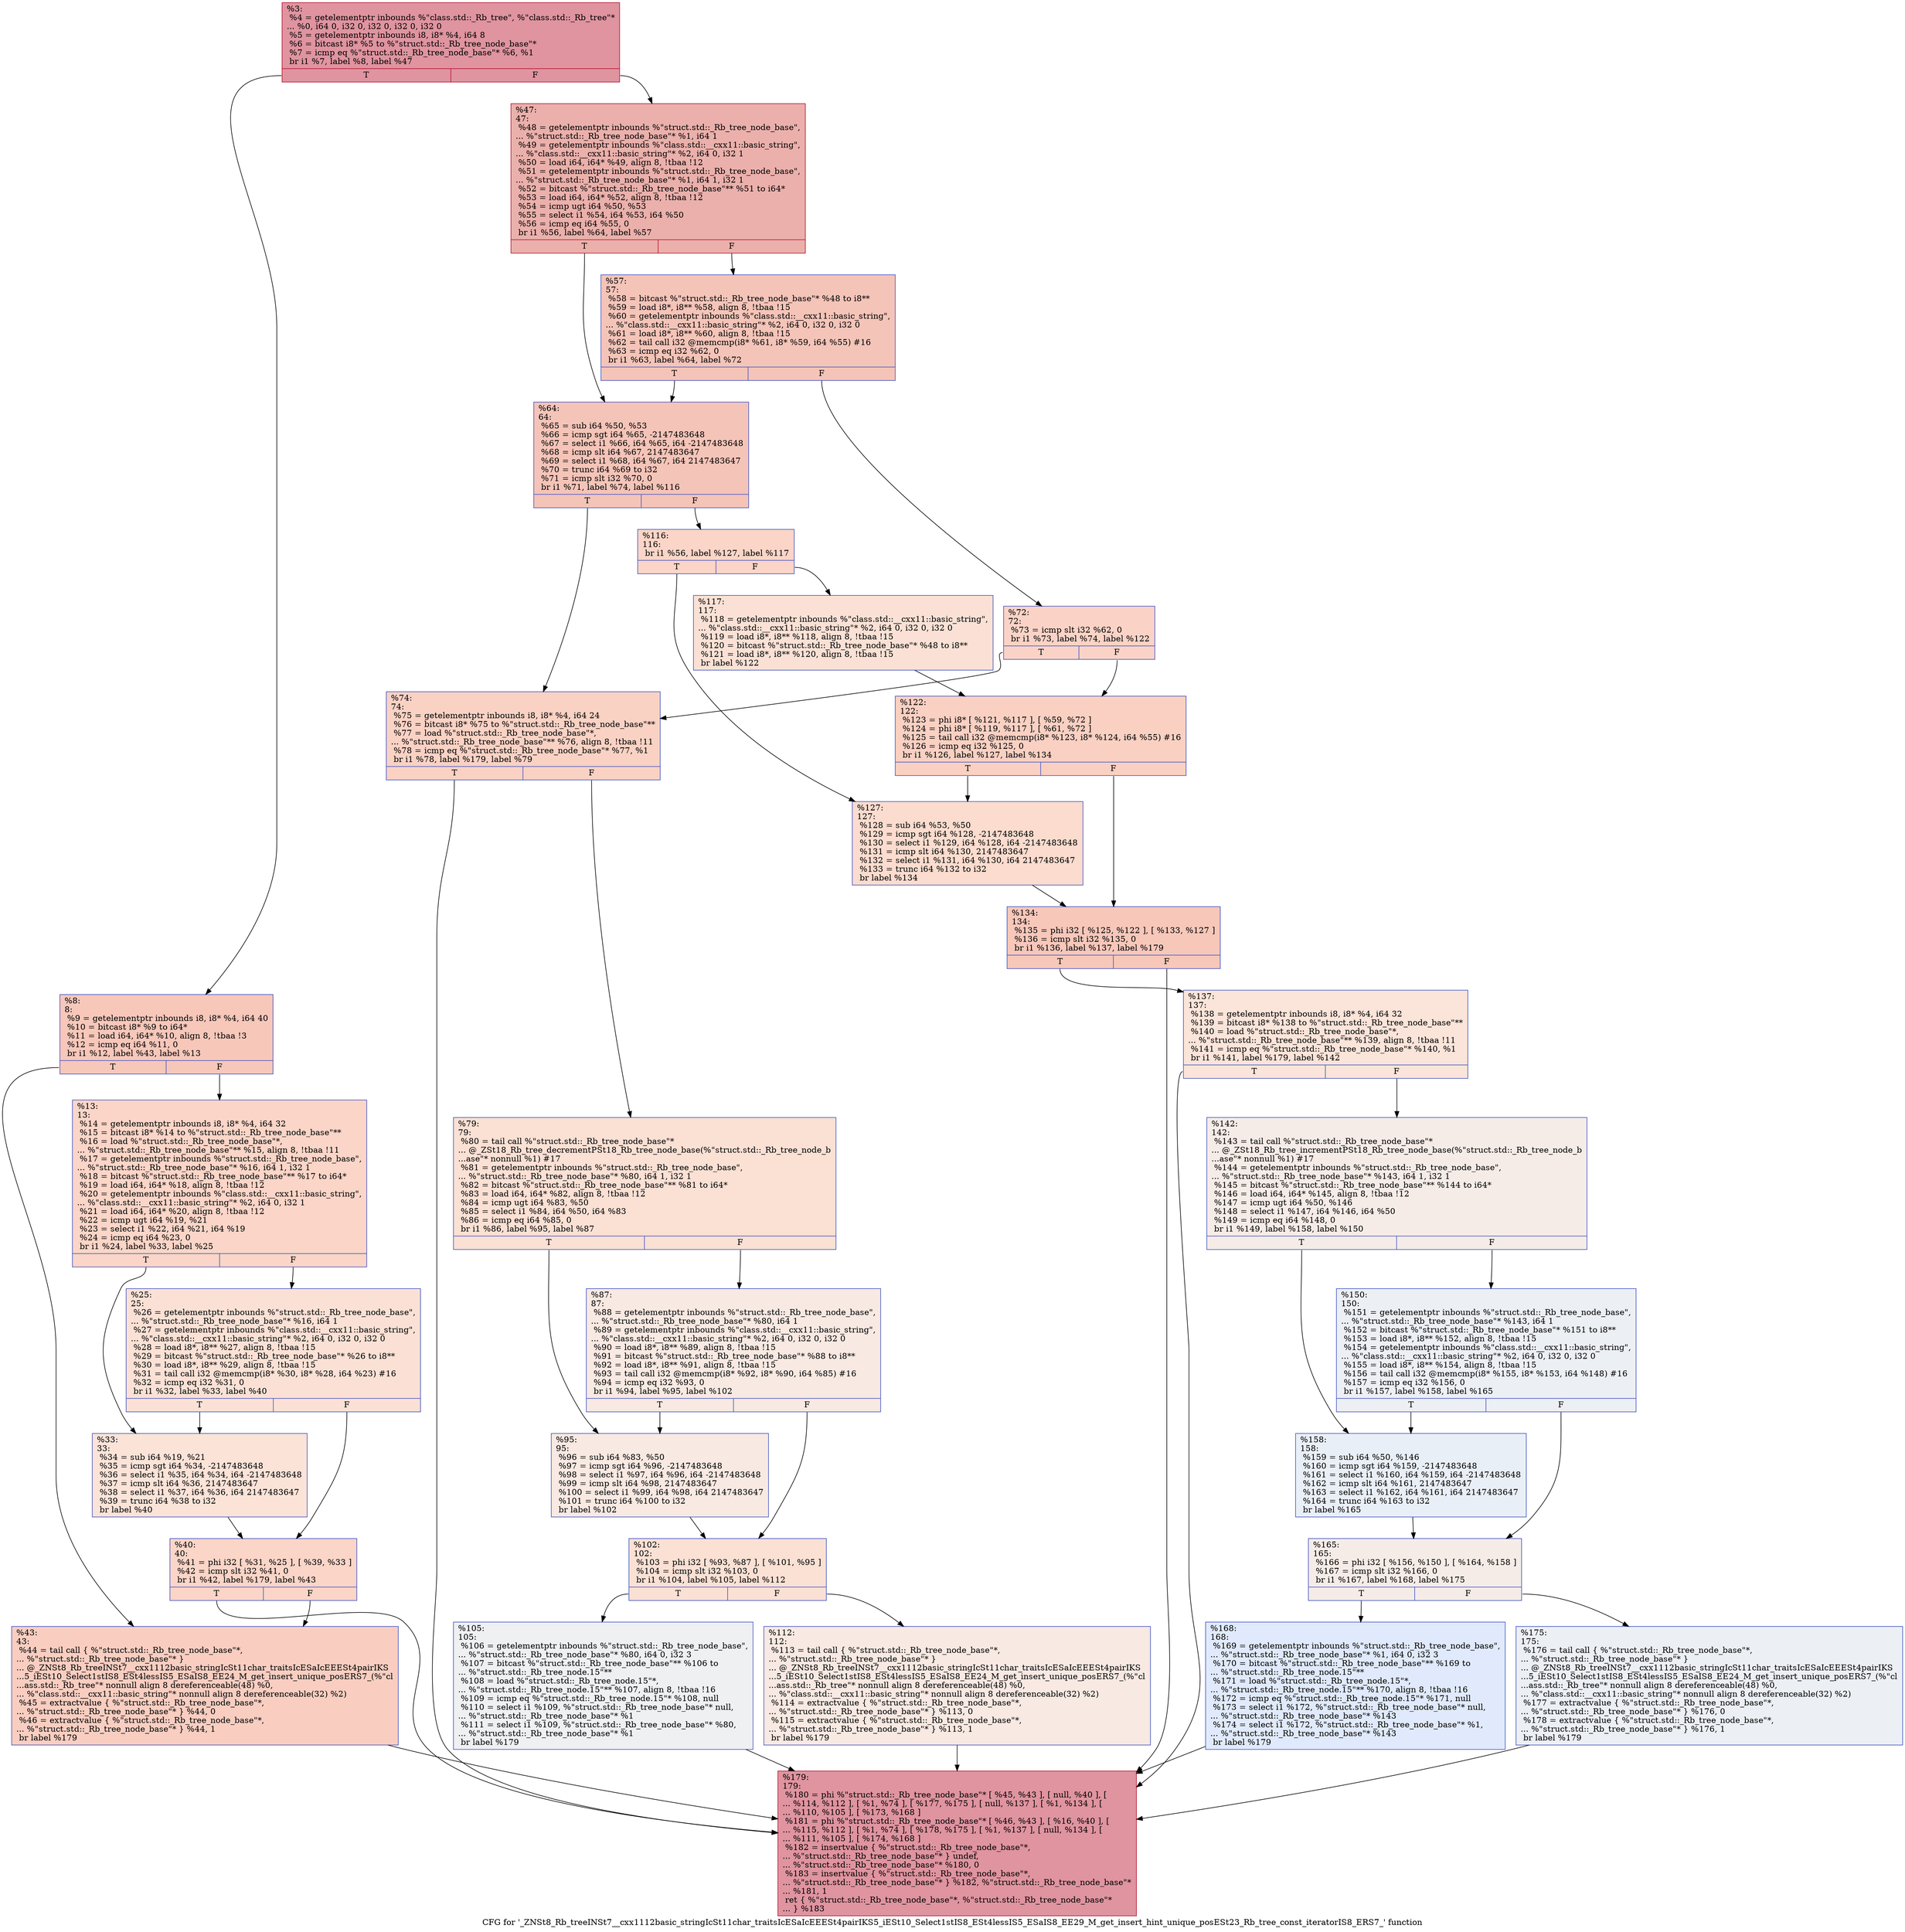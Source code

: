 digraph "CFG for '_ZNSt8_Rb_treeINSt7__cxx1112basic_stringIcSt11char_traitsIcESaIcEEESt4pairIKS5_iESt10_Select1stIS8_ESt4lessIS5_ESaIS8_EE29_M_get_insert_hint_unique_posESt23_Rb_tree_const_iteratorIS8_ERS7_' function" {
	label="CFG for '_ZNSt8_Rb_treeINSt7__cxx1112basic_stringIcSt11char_traitsIcESaIcEEESt4pairIKS5_iESt10_Select1stIS8_ESt4lessIS5_ESaIS8_EE29_M_get_insert_hint_unique_posESt23_Rb_tree_const_iteratorIS8_ERS7_' function";

	Node0x562ddb456730 [shape=record,color="#b70d28ff", style=filled, fillcolor="#b70d2870",label="{%3:\l  %4 = getelementptr inbounds %\"class.std::_Rb_tree\", %\"class.std::_Rb_tree\"*\l... %0, i64 0, i32 0, i32 0, i32 0, i32 0\l  %5 = getelementptr inbounds i8, i8* %4, i64 8\l  %6 = bitcast i8* %5 to %\"struct.std::_Rb_tree_node_base\"*\l  %7 = icmp eq %\"struct.std::_Rb_tree_node_base\"* %6, %1\l  br i1 %7, label %8, label %47\l|{<s0>T|<s1>F}}"];
	Node0x562ddb456730:s0 -> Node0x562ddb456a00;
	Node0x562ddb456730:s1 -> Node0x562ddb456a50;
	Node0x562ddb456a00 [shape=record,color="#3d50c3ff", style=filled, fillcolor="#ec7f6370",label="{%8:\l8:                                                \l  %9 = getelementptr inbounds i8, i8* %4, i64 40\l  %10 = bitcast i8* %9 to i64*\l  %11 = load i64, i64* %10, align 8, !tbaa !3\l  %12 = icmp eq i64 %11, 0\l  br i1 %12, label %43, label %13\l|{<s0>T|<s1>F}}"];
	Node0x562ddb456a00:s0 -> Node0x562ddb4568a0;
	Node0x562ddb456a00:s1 -> Node0x562ddb456d40;
	Node0x562ddb456d40 [shape=record,color="#3d50c3ff", style=filled, fillcolor="#f5a08170",label="{%13:\l13:                                               \l  %14 = getelementptr inbounds i8, i8* %4, i64 32\l  %15 = bitcast i8* %14 to %\"struct.std::_Rb_tree_node_base\"**\l  %16 = load %\"struct.std::_Rb_tree_node_base\"*,\l... %\"struct.std::_Rb_tree_node_base\"** %15, align 8, !tbaa !11\l  %17 = getelementptr inbounds %\"struct.std::_Rb_tree_node_base\",\l... %\"struct.std::_Rb_tree_node_base\"* %16, i64 1, i32 1\l  %18 = bitcast %\"struct.std::_Rb_tree_node_base\"** %17 to i64*\l  %19 = load i64, i64* %18, align 8, !tbaa !12\l  %20 = getelementptr inbounds %\"class.std::__cxx11::basic_string\",\l... %\"class.std::__cxx11::basic_string\"* %2, i64 0, i32 1\l  %21 = load i64, i64* %20, align 8, !tbaa !12\l  %22 = icmp ugt i64 %19, %21\l  %23 = select i1 %22, i64 %21, i64 %19\l  %24 = icmp eq i64 %23, 0\l  br i1 %24, label %33, label %25\l|{<s0>T|<s1>F}}"];
	Node0x562ddb456d40:s0 -> Node0x562ddb4573d0;
	Node0x562ddb456d40:s1 -> Node0x562ddb457420;
	Node0x562ddb457420 [shape=record,color="#3d50c3ff", style=filled, fillcolor="#f7bca170",label="{%25:\l25:                                               \l  %26 = getelementptr inbounds %\"struct.std::_Rb_tree_node_base\",\l... %\"struct.std::_Rb_tree_node_base\"* %16, i64 1\l  %27 = getelementptr inbounds %\"class.std::__cxx11::basic_string\",\l... %\"class.std::__cxx11::basic_string\"* %2, i64 0, i32 0, i32 0\l  %28 = load i8*, i8** %27, align 8, !tbaa !15\l  %29 = bitcast %\"struct.std::_Rb_tree_node_base\"* %26 to i8**\l  %30 = load i8*, i8** %29, align 8, !tbaa !15\l  %31 = tail call i32 @memcmp(i8* %30, i8* %28, i64 %23) #16\l  %32 = icmp eq i32 %31, 0\l  br i1 %32, label %33, label %40\l|{<s0>T|<s1>F}}"];
	Node0x562ddb457420:s0 -> Node0x562ddb4573d0;
	Node0x562ddb457420:s1 -> Node0x562ddb4579d0;
	Node0x562ddb4573d0 [shape=record,color="#3d50c3ff", style=filled, fillcolor="#f6bfa670",label="{%33:\l33:                                               \l  %34 = sub i64 %19, %21\l  %35 = icmp sgt i64 %34, -2147483648\l  %36 = select i1 %35, i64 %34, i64 -2147483648\l  %37 = icmp slt i64 %36, 2147483647\l  %38 = select i1 %37, i64 %36, i64 2147483647\l  %39 = trunc i64 %38 to i32\l  br label %40\l}"];
	Node0x562ddb4573d0 -> Node0x562ddb4579d0;
	Node0x562ddb4579d0 [shape=record,color="#3d50c3ff", style=filled, fillcolor="#f5a08170",label="{%40:\l40:                                               \l  %41 = phi i32 [ %31, %25 ], [ %39, %33 ]\l  %42 = icmp slt i32 %41, 0\l  br i1 %42, label %179, label %43\l|{<s0>T|<s1>F}}"];
	Node0x562ddb4579d0:s0 -> Node0x562ddb457fa0;
	Node0x562ddb4579d0:s1 -> Node0x562ddb4568a0;
	Node0x562ddb4568a0 [shape=record,color="#3d50c3ff", style=filled, fillcolor="#f2907270",label="{%43:\l43:                                               \l  %44 = tail call \{ %\"struct.std::_Rb_tree_node_base\"*,\l... %\"struct.std::_Rb_tree_node_base\"* \}\l... @_ZNSt8_Rb_treeINSt7__cxx1112basic_stringIcSt11char_traitsIcESaIcEEESt4pairIKS\l...5_iESt10_Select1stIS8_ESt4lessIS5_ESaIS8_EE24_M_get_insert_unique_posERS7_(%\"cl\l...ass.std::_Rb_tree\"* nonnull align 8 dereferenceable(48) %0,\l... %\"class.std::__cxx11::basic_string\"* nonnull align 8 dereferenceable(32) %2)\l  %45 = extractvalue \{ %\"struct.std::_Rb_tree_node_base\"*,\l... %\"struct.std::_Rb_tree_node_base\"* \} %44, 0\l  %46 = extractvalue \{ %\"struct.std::_Rb_tree_node_base\"*,\l... %\"struct.std::_Rb_tree_node_base\"* \} %44, 1\l  br label %179\l}"];
	Node0x562ddb4568a0 -> Node0x562ddb457fa0;
	Node0x562ddb456a50 [shape=record,color="#b70d28ff", style=filled, fillcolor="#d24b4070",label="{%47:\l47:                                               \l  %48 = getelementptr inbounds %\"struct.std::_Rb_tree_node_base\",\l... %\"struct.std::_Rb_tree_node_base\"* %1, i64 1\l  %49 = getelementptr inbounds %\"class.std::__cxx11::basic_string\",\l... %\"class.std::__cxx11::basic_string\"* %2, i64 0, i32 1\l  %50 = load i64, i64* %49, align 8, !tbaa !12\l  %51 = getelementptr inbounds %\"struct.std::_Rb_tree_node_base\",\l... %\"struct.std::_Rb_tree_node_base\"* %1, i64 1, i32 1\l  %52 = bitcast %\"struct.std::_Rb_tree_node_base\"** %51 to i64*\l  %53 = load i64, i64* %52, align 8, !tbaa !12\l  %54 = icmp ugt i64 %50, %53\l  %55 = select i1 %54, i64 %53, i64 %50\l  %56 = icmp eq i64 %55, 0\l  br i1 %56, label %64, label %57\l|{<s0>T|<s1>F}}"];
	Node0x562ddb456a50:s0 -> Node0x562ddb4589b0;
	Node0x562ddb456a50:s1 -> Node0x562ddb458a00;
	Node0x562ddb458a00 [shape=record,color="#3d50c3ff", style=filled, fillcolor="#e97a5f70",label="{%57:\l57:                                               \l  %58 = bitcast %\"struct.std::_Rb_tree_node_base\"* %48 to i8**\l  %59 = load i8*, i8** %58, align 8, !tbaa !15\l  %60 = getelementptr inbounds %\"class.std::__cxx11::basic_string\",\l... %\"class.std::__cxx11::basic_string\"* %2, i64 0, i32 0, i32 0\l  %61 = load i8*, i8** %60, align 8, !tbaa !15\l  %62 = tail call i32 @memcmp(i8* %61, i8* %59, i64 %55) #16\l  %63 = icmp eq i32 %62, 0\l  br i1 %63, label %64, label %72\l|{<s0>T|<s1>F}}"];
	Node0x562ddb458a00:s0 -> Node0x562ddb4589b0;
	Node0x562ddb458a00:s1 -> Node0x562ddb458f10;
	Node0x562ddb4589b0 [shape=record,color="#3d50c3ff", style=filled, fillcolor="#e97a5f70",label="{%64:\l64:                                               \l  %65 = sub i64 %50, %53\l  %66 = icmp sgt i64 %65, -2147483648\l  %67 = select i1 %66, i64 %65, i64 -2147483648\l  %68 = icmp slt i64 %67, 2147483647\l  %69 = select i1 %68, i64 %67, i64 2147483647\l  %70 = trunc i64 %69 to i32\l  %71 = icmp slt i32 %70, 0\l  br i1 %71, label %74, label %116\l|{<s0>T|<s1>F}}"];
	Node0x562ddb4589b0:s0 -> Node0x562ddb459420;
	Node0x562ddb4589b0:s1 -> Node0x562ddb459470;
	Node0x562ddb458f10 [shape=record,color="#3d50c3ff", style=filled, fillcolor="#f59c7d70",label="{%72:\l72:                                               \l  %73 = icmp slt i32 %62, 0\l  br i1 %73, label %74, label %122\l|{<s0>T|<s1>F}}"];
	Node0x562ddb458f10:s0 -> Node0x562ddb459420;
	Node0x562ddb458f10:s1 -> Node0x562ddb459600;
	Node0x562ddb459420 [shape=record,color="#3d50c3ff", style=filled, fillcolor="#f4987a70",label="{%74:\l74:                                               \l  %75 = getelementptr inbounds i8, i8* %4, i64 24\l  %76 = bitcast i8* %75 to %\"struct.std::_Rb_tree_node_base\"**\l  %77 = load %\"struct.std::_Rb_tree_node_base\"*,\l... %\"struct.std::_Rb_tree_node_base\"** %76, align 8, !tbaa !11\l  %78 = icmp eq %\"struct.std::_Rb_tree_node_base\"* %77, %1\l  br i1 %78, label %179, label %79\l|{<s0>T|<s1>F}}"];
	Node0x562ddb459420:s0 -> Node0x562ddb457fa0;
	Node0x562ddb459420:s1 -> Node0x562ddb459910;
	Node0x562ddb459910 [shape=record,color="#3d50c3ff", style=filled, fillcolor="#f7b99e70",label="{%79:\l79:                                               \l  %80 = tail call %\"struct.std::_Rb_tree_node_base\"*\l... @_ZSt18_Rb_tree_decrementPSt18_Rb_tree_node_base(%\"struct.std::_Rb_tree_node_b\l...ase\"* nonnull %1) #17\l  %81 = getelementptr inbounds %\"struct.std::_Rb_tree_node_base\",\l... %\"struct.std::_Rb_tree_node_base\"* %80, i64 1, i32 1\l  %82 = bitcast %\"struct.std::_Rb_tree_node_base\"** %81 to i64*\l  %83 = load i64, i64* %82, align 8, !tbaa !12\l  %84 = icmp ugt i64 %83, %50\l  %85 = select i1 %84, i64 %50, i64 %83\l  %86 = icmp eq i64 %85, 0\l  br i1 %86, label %95, label %87\l|{<s0>T|<s1>F}}"];
	Node0x562ddb459910:s0 -> Node0x562ddb40ec10;
	Node0x562ddb459910:s1 -> Node0x562ddb40ec60;
	Node0x562ddb40ec60 [shape=record,color="#3d50c3ff", style=filled, fillcolor="#efcebd70",label="{%87:\l87:                                               \l  %88 = getelementptr inbounds %\"struct.std::_Rb_tree_node_base\",\l... %\"struct.std::_Rb_tree_node_base\"* %80, i64 1\l  %89 = getelementptr inbounds %\"class.std::__cxx11::basic_string\",\l... %\"class.std::__cxx11::basic_string\"* %2, i64 0, i32 0, i32 0\l  %90 = load i8*, i8** %89, align 8, !tbaa !15\l  %91 = bitcast %\"struct.std::_Rb_tree_node_base\"* %88 to i8**\l  %92 = load i8*, i8** %91, align 8, !tbaa !15\l  %93 = tail call i32 @memcmp(i8* %92, i8* %90, i64 %85) #16\l  %94 = icmp eq i32 %93, 0\l  br i1 %94, label %95, label %102\l|{<s0>T|<s1>F}}"];
	Node0x562ddb40ec60:s0 -> Node0x562ddb40ec10;
	Node0x562ddb40ec60:s1 -> Node0x562ddb45a5a0;
	Node0x562ddb40ec10 [shape=record,color="#3d50c3ff", style=filled, fillcolor="#efcebd70",label="{%95:\l95:                                               \l  %96 = sub i64 %83, %50\l  %97 = icmp sgt i64 %96, -2147483648\l  %98 = select i1 %97, i64 %96, i64 -2147483648\l  %99 = icmp slt i64 %98, 2147483647\l  %100 = select i1 %99, i64 %98, i64 2147483647\l  %101 = trunc i64 %100 to i32\l  br label %102\l}"];
	Node0x562ddb40ec10 -> Node0x562ddb45a5a0;
	Node0x562ddb45a5a0 [shape=record,color="#3d50c3ff", style=filled, fillcolor="#f7b99e70",label="{%102:\l102:                                              \l  %103 = phi i32 [ %93, %87 ], [ %101, %95 ]\l  %104 = icmp slt i32 %103, 0\l  br i1 %104, label %105, label %112\l|{<s0>T|<s1>F}}"];
	Node0x562ddb45a5a0:s0 -> Node0x562ddb45ab70;
	Node0x562ddb45a5a0:s1 -> Node0x562ddb45abc0;
	Node0x562ddb45ab70 [shape=record,color="#3d50c3ff", style=filled, fillcolor="#d9dce170",label="{%105:\l105:                                              \l  %106 = getelementptr inbounds %\"struct.std::_Rb_tree_node_base\",\l... %\"struct.std::_Rb_tree_node_base\"* %80, i64 0, i32 3\l  %107 = bitcast %\"struct.std::_Rb_tree_node_base\"** %106 to\l... %\"struct.std::_Rb_tree_node.15\"**\l  %108 = load %\"struct.std::_Rb_tree_node.15\"*,\l... %\"struct.std::_Rb_tree_node.15\"** %107, align 8, !tbaa !16\l  %109 = icmp eq %\"struct.std::_Rb_tree_node.15\"* %108, null\l  %110 = select i1 %109, %\"struct.std::_Rb_tree_node_base\"* null,\l... %\"struct.std::_Rb_tree_node_base\"* %1\l  %111 = select i1 %109, %\"struct.std::_Rb_tree_node_base\"* %80,\l... %\"struct.std::_Rb_tree_node_base\"* %1\l  br label %179\l}"];
	Node0x562ddb45ab70 -> Node0x562ddb457fa0;
	Node0x562ddb45abc0 [shape=record,color="#3d50c3ff", style=filled, fillcolor="#efcebd70",label="{%112:\l112:                                              \l  %113 = tail call \{ %\"struct.std::_Rb_tree_node_base\"*,\l... %\"struct.std::_Rb_tree_node_base\"* \}\l... @_ZNSt8_Rb_treeINSt7__cxx1112basic_stringIcSt11char_traitsIcESaIcEEESt4pairIKS\l...5_iESt10_Select1stIS8_ESt4lessIS5_ESaIS8_EE24_M_get_insert_unique_posERS7_(%\"cl\l...ass.std::_Rb_tree\"* nonnull align 8 dereferenceable(48) %0,\l... %\"class.std::__cxx11::basic_string\"* nonnull align 8 dereferenceable(32) %2)\l  %114 = extractvalue \{ %\"struct.std::_Rb_tree_node_base\"*,\l... %\"struct.std::_Rb_tree_node_base\"* \} %113, 0\l  %115 = extractvalue \{ %\"struct.std::_Rb_tree_node_base\"*,\l... %\"struct.std::_Rb_tree_node_base\"* \} %113, 1\l  br label %179\l}"];
	Node0x562ddb45abc0 -> Node0x562ddb457fa0;
	Node0x562ddb459470 [shape=record,color="#3d50c3ff", style=filled, fillcolor="#f5a08170",label="{%116:\l116:                                              \l  br i1 %56, label %127, label %117\l|{<s0>T|<s1>F}}"];
	Node0x562ddb459470:s0 -> Node0x562ddb45b4d0;
	Node0x562ddb459470:s1 -> Node0x562ddb45b520;
	Node0x562ddb45b520 [shape=record,color="#3d50c3ff", style=filled, fillcolor="#f7bca170",label="{%117:\l117:                                              \l  %118 = getelementptr inbounds %\"class.std::__cxx11::basic_string\",\l... %\"class.std::__cxx11::basic_string\"* %2, i64 0, i32 0, i32 0\l  %119 = load i8*, i8** %118, align 8, !tbaa !15\l  %120 = bitcast %\"struct.std::_Rb_tree_node_base\"* %48 to i8**\l  %121 = load i8*, i8** %120, align 8, !tbaa !15\l  br label %122\l}"];
	Node0x562ddb45b520 -> Node0x562ddb459600;
	Node0x562ddb459600 [shape=record,color="#3d50c3ff", style=filled, fillcolor="#f3947570",label="{%122:\l122:                                              \l  %123 = phi i8* [ %121, %117 ], [ %59, %72 ]\l  %124 = phi i8* [ %119, %117 ], [ %61, %72 ]\l  %125 = tail call i32 @memcmp(i8* %123, i8* %124, i64 %55) #16\l  %126 = icmp eq i32 %125, 0\l  br i1 %126, label %127, label %134\l|{<s0>T|<s1>F}}"];
	Node0x562ddb459600:s0 -> Node0x562ddb45b4d0;
	Node0x562ddb459600:s1 -> Node0x562ddb45bb50;
	Node0x562ddb45b4d0 [shape=record,color="#3d50c3ff", style=filled, fillcolor="#f7af9170",label="{%127:\l127:                                              \l  %128 = sub i64 %53, %50\l  %129 = icmp sgt i64 %128, -2147483648\l  %130 = select i1 %129, i64 %128, i64 -2147483648\l  %131 = icmp slt i64 %130, 2147483647\l  %132 = select i1 %131, i64 %130, i64 2147483647\l  %133 = trunc i64 %132 to i32\l  br label %134\l}"];
	Node0x562ddb45b4d0 -> Node0x562ddb45bb50;
	Node0x562ddb45bb50 [shape=record,color="#3d50c3ff", style=filled, fillcolor="#ec7f6370",label="{%134:\l134:                                              \l  %135 = phi i32 [ %125, %122 ], [ %133, %127 ]\l  %136 = icmp slt i32 %135, 0\l  br i1 %136, label %137, label %179\l|{<s0>T|<s1>F}}"];
	Node0x562ddb45bb50:s0 -> Node0x562ddb45c990;
	Node0x562ddb45bb50:s1 -> Node0x562ddb457fa0;
	Node0x562ddb45c990 [shape=record,color="#3d50c3ff", style=filled, fillcolor="#f5c1a970",label="{%137:\l137:                                              \l  %138 = getelementptr inbounds i8, i8* %4, i64 32\l  %139 = bitcast i8* %138 to %\"struct.std::_Rb_tree_node_base\"**\l  %140 = load %\"struct.std::_Rb_tree_node_base\"*,\l... %\"struct.std::_Rb_tree_node_base\"** %139, align 8, !tbaa !11\l  %141 = icmp eq %\"struct.std::_Rb_tree_node_base\"* %140, %1\l  br i1 %141, label %179, label %142\l|{<s0>T|<s1>F}}"];
	Node0x562ddb45c990:s0 -> Node0x562ddb457fa0;
	Node0x562ddb45c990:s1 -> Node0x562ddb45cc00;
	Node0x562ddb45cc00 [shape=record,color="#3d50c3ff", style=filled, fillcolor="#ead5c970",label="{%142:\l142:                                              \l  %143 = tail call %\"struct.std::_Rb_tree_node_base\"*\l... @_ZSt18_Rb_tree_incrementPSt18_Rb_tree_node_base(%\"struct.std::_Rb_tree_node_b\l...ase\"* nonnull %1) #17\l  %144 = getelementptr inbounds %\"struct.std::_Rb_tree_node_base\",\l... %\"struct.std::_Rb_tree_node_base\"* %143, i64 1, i32 1\l  %145 = bitcast %\"struct.std::_Rb_tree_node_base\"** %144 to i64*\l  %146 = load i64, i64* %145, align 8, !tbaa !12\l  %147 = icmp ugt i64 %50, %146\l  %148 = select i1 %147, i64 %146, i64 %50\l  %149 = icmp eq i64 %148, 0\l  br i1 %149, label %158, label %150\l|{<s0>T|<s1>F}}"];
	Node0x562ddb45cc00:s0 -> Node0x562ddb45d250;
	Node0x562ddb45cc00:s1 -> Node0x562ddb45d2a0;
	Node0x562ddb45d2a0 [shape=record,color="#3d50c3ff", style=filled, fillcolor="#d4dbe670",label="{%150:\l150:                                              \l  %151 = getelementptr inbounds %\"struct.std::_Rb_tree_node_base\",\l... %\"struct.std::_Rb_tree_node_base\"* %143, i64 1\l  %152 = bitcast %\"struct.std::_Rb_tree_node_base\"* %151 to i8**\l  %153 = load i8*, i8** %152, align 8, !tbaa !15\l  %154 = getelementptr inbounds %\"class.std::__cxx11::basic_string\",\l... %\"class.std::__cxx11::basic_string\"* %2, i64 0, i32 0, i32 0\l  %155 = load i8*, i8** %154, align 8, !tbaa !15\l  %156 = tail call i32 @memcmp(i8* %155, i8* %153, i64 %148) #16\l  %157 = icmp eq i32 %156, 0\l  br i1 %157, label %158, label %165\l|{<s0>T|<s1>F}}"];
	Node0x562ddb45d2a0:s0 -> Node0x562ddb45d250;
	Node0x562ddb45d2a0:s1 -> Node0x562ddb456470;
	Node0x562ddb45d250 [shape=record,color="#3d50c3ff", style=filled, fillcolor="#cedaeb70",label="{%158:\l158:                                              \l  %159 = sub i64 %50, %146\l  %160 = icmp sgt i64 %159, -2147483648\l  %161 = select i1 %160, i64 %159, i64 -2147483648\l  %162 = icmp slt i64 %161, 2147483647\l  %163 = select i1 %162, i64 %161, i64 2147483647\l  %164 = trunc i64 %163 to i32\l  br label %165\l}"];
	Node0x562ddb45d250 -> Node0x562ddb456470;
	Node0x562ddb456470 [shape=record,color="#3d50c3ff", style=filled, fillcolor="#ead5c970",label="{%165:\l165:                                              \l  %166 = phi i32 [ %156, %150 ], [ %164, %158 ]\l  %167 = icmp slt i32 %166, 0\l  br i1 %167, label %168, label %175\l|{<s0>T|<s1>F}}"];
	Node0x562ddb456470:s0 -> Node0x562ddb45d930;
	Node0x562ddb456470:s1 -> Node0x562ddb45d980;
	Node0x562ddb45d930 [shape=record,color="#3d50c3ff", style=filled, fillcolor="#b9d0f970",label="{%168:\l168:                                              \l  %169 = getelementptr inbounds %\"struct.std::_Rb_tree_node_base\",\l... %\"struct.std::_Rb_tree_node_base\"* %1, i64 0, i32 3\l  %170 = bitcast %\"struct.std::_Rb_tree_node_base\"** %169 to\l... %\"struct.std::_Rb_tree_node.15\"**\l  %171 = load %\"struct.std::_Rb_tree_node.15\"*,\l... %\"struct.std::_Rb_tree_node.15\"** %170, align 8, !tbaa !16\l  %172 = icmp eq %\"struct.std::_Rb_tree_node.15\"* %171, null\l  %173 = select i1 %172, %\"struct.std::_Rb_tree_node_base\"* null,\l... %\"struct.std::_Rb_tree_node_base\"* %143\l  %174 = select i1 %172, %\"struct.std::_Rb_tree_node_base\"* %1,\l... %\"struct.std::_Rb_tree_node_base\"* %143\l  br label %179\l}"];
	Node0x562ddb45d930 -> Node0x562ddb457fa0;
	Node0x562ddb45d980 [shape=record,color="#3d50c3ff", style=filled, fillcolor="#d4dbe670",label="{%175:\l175:                                              \l  %176 = tail call \{ %\"struct.std::_Rb_tree_node_base\"*,\l... %\"struct.std::_Rb_tree_node_base\"* \}\l... @_ZNSt8_Rb_treeINSt7__cxx1112basic_stringIcSt11char_traitsIcESaIcEEESt4pairIKS\l...5_iESt10_Select1stIS8_ESt4lessIS5_ESaIS8_EE24_M_get_insert_unique_posERS7_(%\"cl\l...ass.std::_Rb_tree\"* nonnull align 8 dereferenceable(48) %0,\l... %\"class.std::__cxx11::basic_string\"* nonnull align 8 dereferenceable(32) %2)\l  %177 = extractvalue \{ %\"struct.std::_Rb_tree_node_base\"*,\l... %\"struct.std::_Rb_tree_node_base\"* \} %176, 0\l  %178 = extractvalue \{ %\"struct.std::_Rb_tree_node_base\"*,\l... %\"struct.std::_Rb_tree_node_base\"* \} %176, 1\l  br label %179\l}"];
	Node0x562ddb45d980 -> Node0x562ddb457fa0;
	Node0x562ddb457fa0 [shape=record,color="#b70d28ff", style=filled, fillcolor="#b70d2870",label="{%179:\l179:                                              \l  %180 = phi %\"struct.std::_Rb_tree_node_base\"* [ %45, %43 ], [ null, %40 ], [\l... %114, %112 ], [ %1, %74 ], [ %177, %175 ], [ null, %137 ], [ %1, %134 ], [\l... %110, %105 ], [ %173, %168 ]\l  %181 = phi %\"struct.std::_Rb_tree_node_base\"* [ %46, %43 ], [ %16, %40 ], [\l... %115, %112 ], [ %1, %74 ], [ %178, %175 ], [ %1, %137 ], [ null, %134 ], [\l... %111, %105 ], [ %174, %168 ]\l  %182 = insertvalue \{ %\"struct.std::_Rb_tree_node_base\"*,\l... %\"struct.std::_Rb_tree_node_base\"* \} undef,\l... %\"struct.std::_Rb_tree_node_base\"* %180, 0\l  %183 = insertvalue \{ %\"struct.std::_Rb_tree_node_base\"*,\l... %\"struct.std::_Rb_tree_node_base\"* \} %182, %\"struct.std::_Rb_tree_node_base\"*\l... %181, 1\l  ret \{ %\"struct.std::_Rb_tree_node_base\"*, %\"struct.std::_Rb_tree_node_base\"*\l... \} %183\l}"];
}
